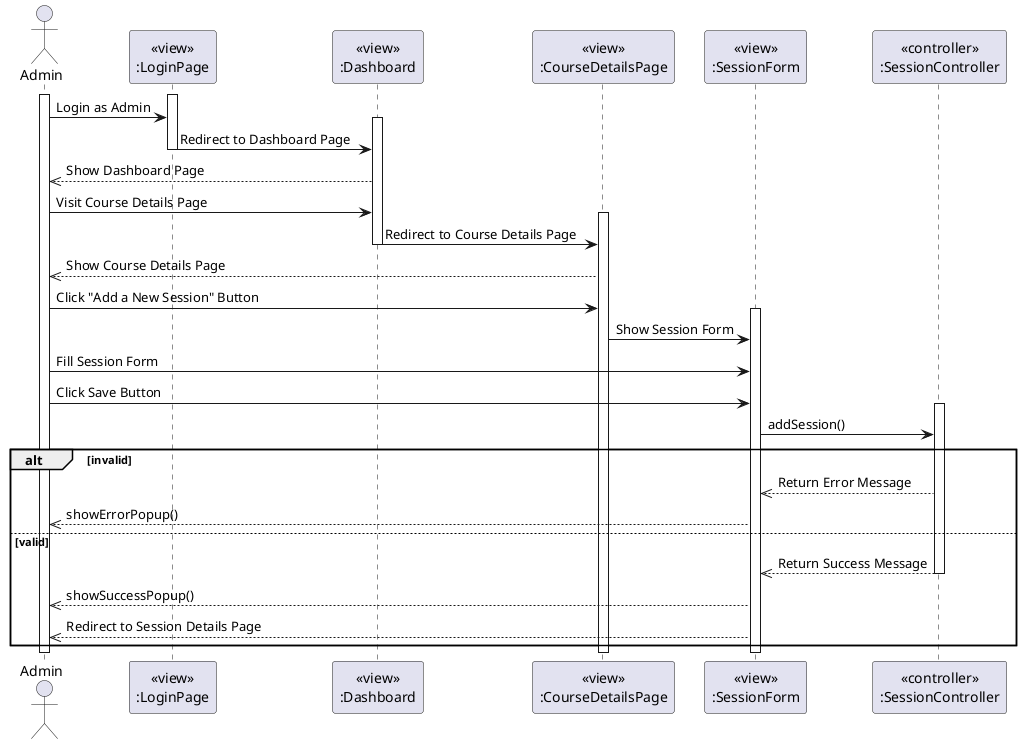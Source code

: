 @startuml AddSession
actor Admin
participant LoginPageView [
  <<view>>
  :LoginPage
]

participant DashboardView [
  <<view>>
  :Dashboard
]

participant CourseDetailsView [
  <<view>>
  :CourseDetailsPage
]

participant SessionFormView [
  <<view>>
  :SessionForm
]

participant SessionController [
  <<controller>>
  :SessionController
]

activate Admin
activate LoginPageView
Admin -> LoginPageView: Login as Admin
activate DashboardView
LoginPageView -> DashboardView: Redirect to Dashboard Page
deactivate LoginPageView

DashboardView -->> Admin: Show Dashboard Page

Admin -> DashboardView: Visit Course Details Page
activate CourseDetailsView
DashboardView -> CourseDetailsView: Redirect to Course Details Page
deactivate DashboardView

CourseDetailsView -->> Admin: Show Course Details Page

Admin -> CourseDetailsView: Click "Add a New Session" Button
activate SessionFormView
CourseDetailsView -> SessionFormView: Show Session Form

Admin -> SessionFormView: Fill Session Form
Admin -> SessionFormView: Click Save Button

activate SessionController
SessionFormView -> SessionController: addSession()
alt invalid
    SessionController -->> SessionFormView: Return Error Message
    SessionFormView -->> Admin: showErrorPopup()
else valid
    SessionController -->> SessionFormView: Return Success Message
    deactivate SessionController

    SessionFormView -->> Admin: showSuccessPopup()
    SessionFormView -->> Admin: Redirect to Session Details Page
end

deactivate Admin
deactivate CourseDetailsView
deactivate SessionFormView
@enduml

